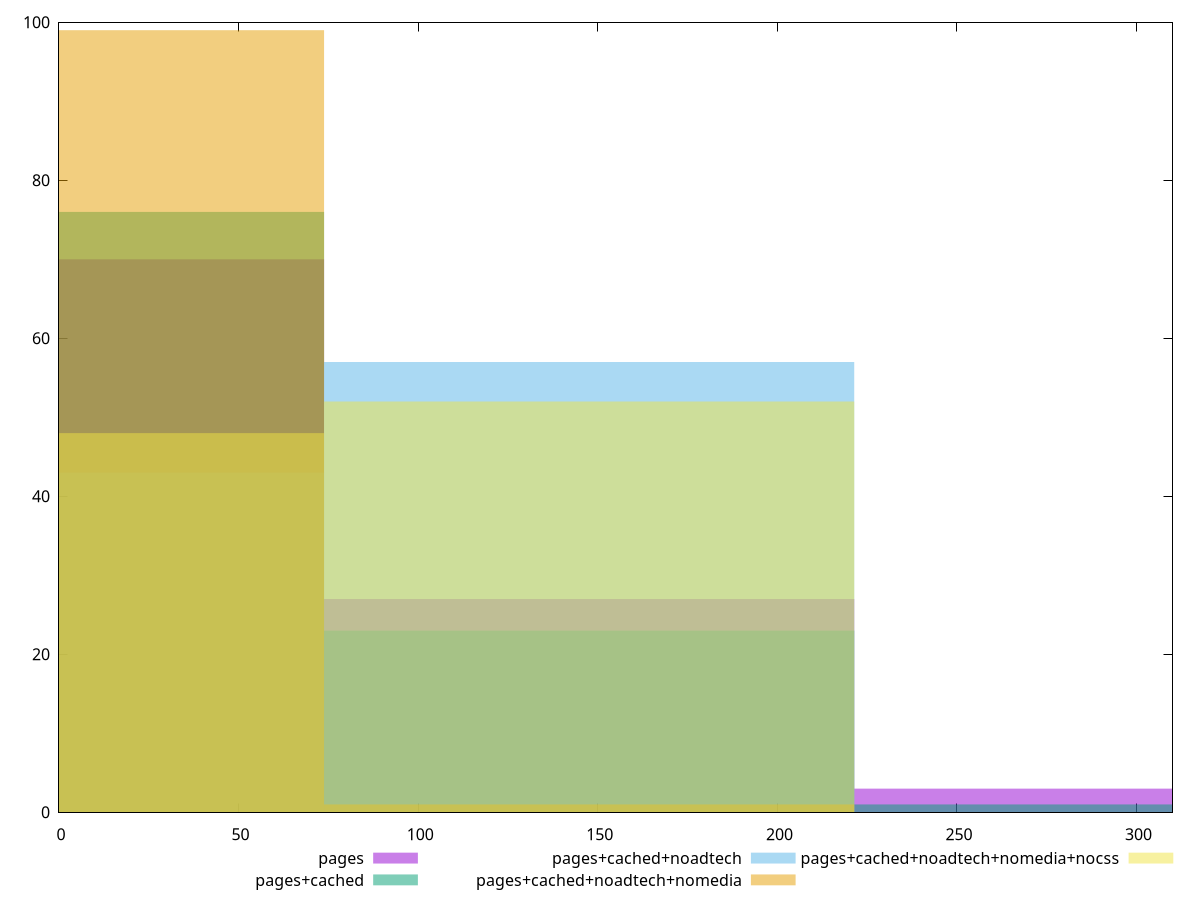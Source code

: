 reset

$pages <<EOF
0 70
147.59595693974066 27
295.1919138794813 3
EOF

$pagesCached <<EOF
0 76
147.59595693974066 23
295.1919138794813 1
EOF

$pagesCachedNoadtech <<EOF
147.59595693974066 57
0 43
EOF

$pagesCachedNoadtechNomedia <<EOF
0 99
147.59595693974066 1
EOF

$pagesCachedNoadtechNomediaNocss <<EOF
0 48
147.59595693974066 52
EOF

set key outside below
set boxwidth 147.59595693974066
set xrange [0:310]
set yrange [0:100]
set trange [0:100]
set style fill transparent solid 0.5 noborder
set terminal svg size 640, 530 enhanced background rgb 'white'
set output "report_00013_2021-02-09T12-04-24.940Z/unminified-javascript/comparison/histogram/all_raw.svg"

plot $pages title "pages" with boxes, \
     $pagesCached title "pages+cached" with boxes, \
     $pagesCachedNoadtech title "pages+cached+noadtech" with boxes, \
     $pagesCachedNoadtechNomedia title "pages+cached+noadtech+nomedia" with boxes, \
     $pagesCachedNoadtechNomediaNocss title "pages+cached+noadtech+nomedia+nocss" with boxes

reset
